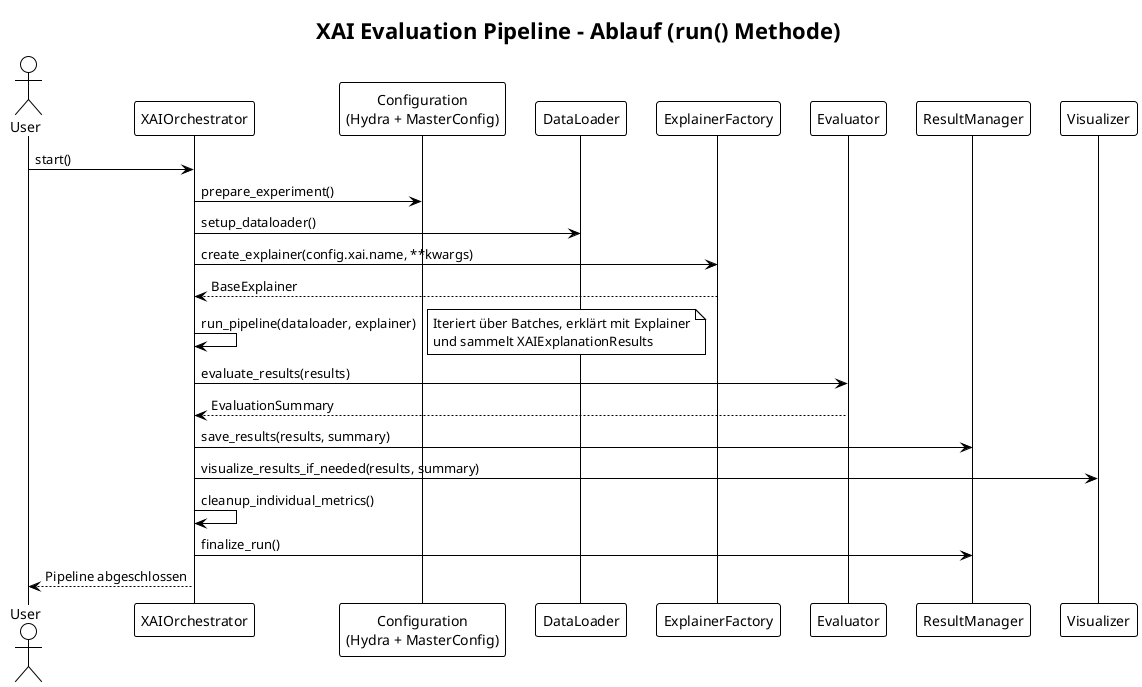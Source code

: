 @startuml xai_pipeline_flow
!theme plain
title XAI Evaluation Pipeline – Ablauf (run() Methode)

actor User
participant "XAIOrchestrator" as Orchestrator
participant "Configuration\n(Hydra + MasterConfig)" as Config
participant "DataLoader" as Dataloader
participant "ExplainerFactory" as XAIFactory
participant "Evaluator" as Evaluator
participant "ResultManager" as Result
participant "Visualizer" as Visualiser

User -> Orchestrator : start()
Orchestrator -> Config : prepare_experiment()
Orchestrator -> Dataloader : setup_dataloader()
Orchestrator -> XAIFactory : create_explainer(config.xai.name, **kwargs)
XAIFactory --> Orchestrator : BaseExplainer

Orchestrator -> Orchestrator : run_pipeline(dataloader, explainer)
note right
Iteriert über Batches, erklärt mit Explainer
und sammelt XAIExplanationResults
end note

Orchestrator -> Evaluator : evaluate_results(results)
Evaluator --> Orchestrator : EvaluationSummary

Orchestrator -> Result : save_results(results, summary)
Orchestrator -> Visualiser : visualize_results_if_needed(results, summary)
Orchestrator -> Orchestrator : cleanup_individual_metrics()
Orchestrator -> Result : finalize_run()

User <-- Orchestrator : Pipeline abgeschlossen

@enduml
